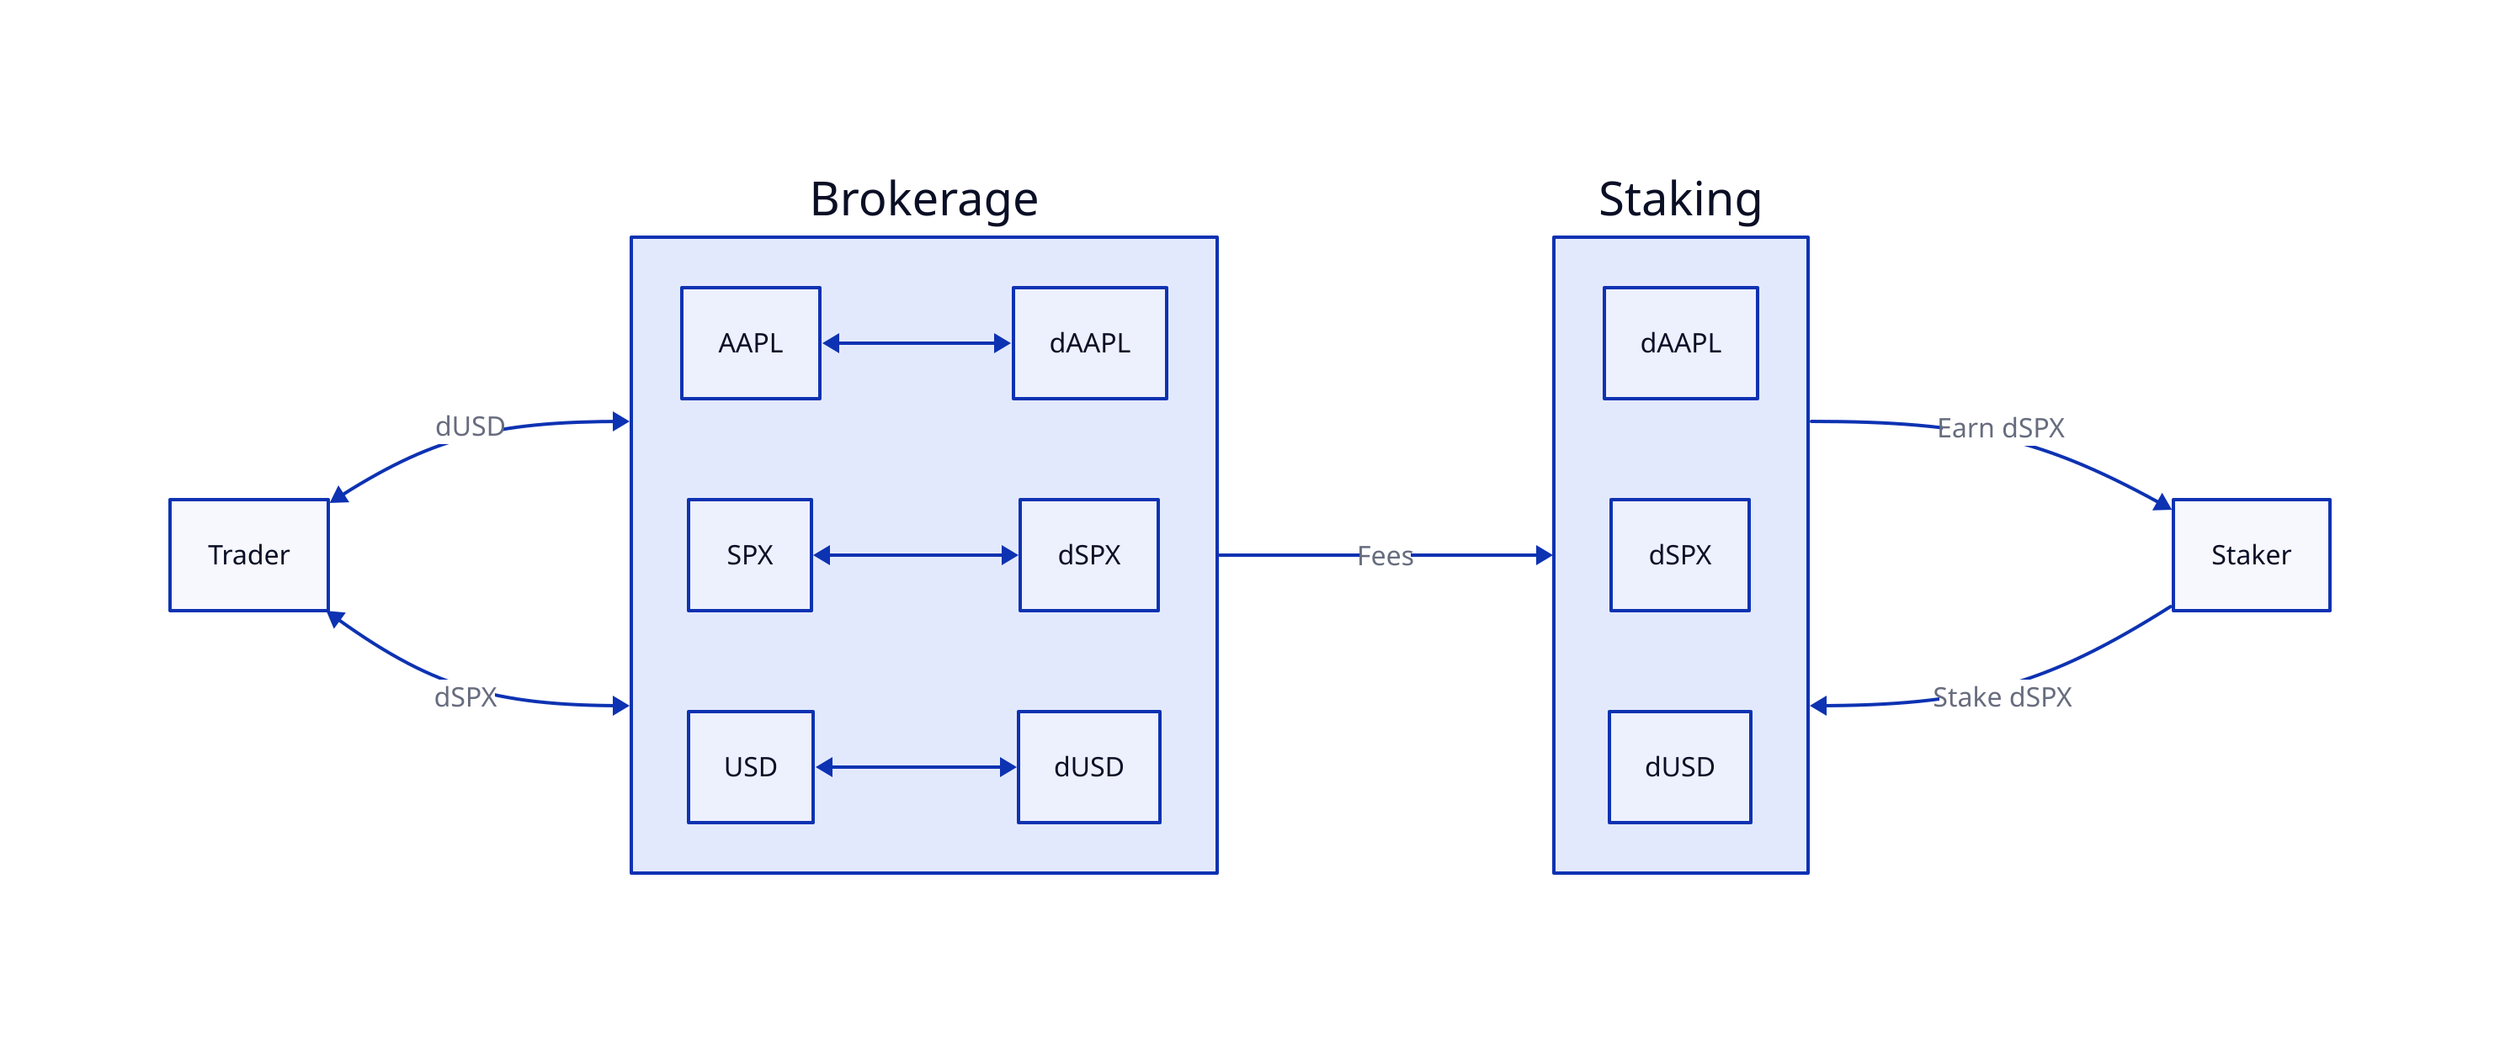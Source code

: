direction: right

Brokerage: {
  AAPL
  dAAPL
  SPX
  dSPX
  USD
  dUSD
}
Staking: {
  dAAPL
  dSPX
  dUSD
}
Staker
Trader

Brokerage.AAPL <-> Brokerage.dAAPL
Brokerage.SPX <-> Brokerage.dSPX
Brokerage.USD <-> Brokerage.dUSD

Brokerage -> Staking: Fees

Staker -> Staking: Stake dSPX
Staking -> Staker: Earn dSPX

Trader <-> Brokerage: dUSD
Trader <-> Brokerage: dSPX
